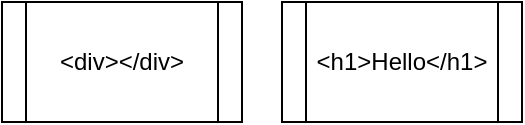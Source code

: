 <mxfile>
    <diagram id="c9mU91lhaVfb3YLpKO_U" name="Page-1">
        <mxGraphModel dx="338" dy="140" grid="1" gridSize="10" guides="1" tooltips="1" connect="1" arrows="1" fold="1" page="1" pageScale="1" pageWidth="850" pageHeight="1100" math="0" shadow="0">
            <root>
                <mxCell id="0"/>
                <mxCell id="1" parent="0"/>
                <mxCell id="2" value="&amp;lt;&lt;span style=&quot;color: rgb(0, 0, 0);&quot;&gt;div&lt;/span&gt;&amp;gt;&amp;lt;/div&amp;gt;" style="shape=process;whiteSpace=wrap;html=1;backgroundOutline=1;" vertex="1" parent="1">
                    <mxGeometry x="10" y="50" width="120" height="60" as="geometry"/>
                </mxCell>
                <mxCell id="3" value="&amp;lt;h1&amp;gt;Hello&amp;lt;/h1&amp;gt;" style="shape=process;whiteSpace=wrap;html=1;backgroundOutline=1;" vertex="1" parent="1">
                    <mxGeometry x="150" y="50" width="120" height="60" as="geometry"/>
                </mxCell>
            </root>
        </mxGraphModel>
    </diagram>
</mxfile>
